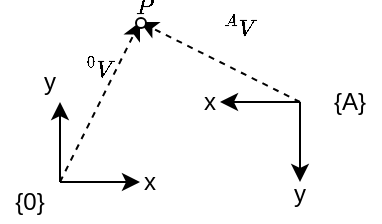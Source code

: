 <mxfile version="22.0.3" type="device">
  <diagram name="Page-1" id="H_xNEGOt4jdDqhAV__Ky">
    <mxGraphModel dx="160" dy="89" grid="1" gridSize="10" guides="1" tooltips="1" connect="1" arrows="1" fold="1" page="1" pageScale="1" pageWidth="850" pageHeight="1100" math="1" shadow="0">
      <root>
        <mxCell id="0" />
        <mxCell id="1" parent="0" />
        <mxCell id="sl55QgthfnD8KfJKXw4s-1" value="" style="endArrow=classic;html=1;rounded=0;" parent="1" edge="1">
          <mxGeometry width="50" height="50" relative="1" as="geometry">
            <mxPoint x="360" y="480" as="sourcePoint" />
            <mxPoint x="360" y="440" as="targetPoint" />
          </mxGeometry>
        </mxCell>
        <mxCell id="sl55QgthfnD8KfJKXw4s-2" value="" style="endArrow=classic;html=1;rounded=0;" parent="1" edge="1">
          <mxGeometry width="50" height="50" relative="1" as="geometry">
            <mxPoint x="360" y="480" as="sourcePoint" />
            <mxPoint x="400" y="480" as="targetPoint" />
          </mxGeometry>
        </mxCell>
        <mxCell id="sl55QgthfnD8KfJKXw4s-3" value="{0}" style="text;html=1;strokeColor=none;fillColor=none;align=center;verticalAlign=middle;whiteSpace=wrap;rounded=0;" parent="1" vertex="1">
          <mxGeometry x="330" y="480" width="30" height="20" as="geometry" />
        </mxCell>
        <mxCell id="sl55QgthfnD8KfJKXw4s-4" value="" style="endArrow=classic;html=1;rounded=0;" parent="1" edge="1">
          <mxGeometry width="50" height="50" relative="1" as="geometry">
            <mxPoint x="480" y="440" as="sourcePoint" />
            <mxPoint x="440" y="440" as="targetPoint" />
          </mxGeometry>
        </mxCell>
        <mxCell id="sl55QgthfnD8KfJKXw4s-5" value="" style="endArrow=classic;html=1;rounded=0;" parent="1" edge="1">
          <mxGeometry width="50" height="50" relative="1" as="geometry">
            <mxPoint x="480" y="440" as="sourcePoint" />
            <mxPoint x="480" y="480" as="targetPoint" />
          </mxGeometry>
        </mxCell>
        <mxCell id="sl55QgthfnD8KfJKXw4s-6" value="{A}" style="text;html=1;strokeColor=none;fillColor=none;align=center;verticalAlign=middle;whiteSpace=wrap;rounded=0;" parent="1" vertex="1">
          <mxGeometry x="490" y="430" width="30" height="20" as="geometry" />
        </mxCell>
        <mxCell id="sl55QgthfnD8KfJKXw4s-7" value="" style="endArrow=classic;html=1;rounded=0;dashed=1;" parent="1" edge="1">
          <mxGeometry width="50" height="50" relative="1" as="geometry">
            <mxPoint x="480" y="440" as="sourcePoint" />
            <mxPoint x="400" y="400" as="targetPoint" />
          </mxGeometry>
        </mxCell>
        <mxCell id="sl55QgthfnD8KfJKXw4s-8" value="&lt;span style=&quot;font-size: 10px;&quot;&gt;$$^A V$$&lt;br&gt;&lt;/span&gt;" style="text;html=1;strokeColor=none;fillColor=none;align=center;verticalAlign=middle;whiteSpace=wrap;rounded=0;" parent="1" vertex="1">
          <mxGeometry x="420" y="400" width="60" height="20" as="geometry" />
        </mxCell>
        <mxCell id="S-YybaCL9yWVZw1sDvpq-1" value="x" style="text;html=1;strokeColor=none;fillColor=none;align=center;verticalAlign=middle;whiteSpace=wrap;rounded=0;" parent="1" vertex="1">
          <mxGeometry x="390" y="470" width="30" height="20" as="geometry" />
        </mxCell>
        <mxCell id="S-YybaCL9yWVZw1sDvpq-2" value="y" style="text;html=1;strokeColor=none;fillColor=none;align=center;verticalAlign=middle;whiteSpace=wrap;rounded=0;" parent="1" vertex="1">
          <mxGeometry x="340" y="420" width="30" height="20" as="geometry" />
        </mxCell>
        <mxCell id="S-YybaCL9yWVZw1sDvpq-3" value="x" style="text;html=1;strokeColor=none;fillColor=none;align=center;verticalAlign=middle;whiteSpace=wrap;rounded=0;" parent="1" vertex="1">
          <mxGeometry x="420" y="430" width="30" height="20" as="geometry" />
        </mxCell>
        <mxCell id="S-YybaCL9yWVZw1sDvpq-4" value="y" style="text;html=1;strokeColor=none;fillColor=none;align=center;verticalAlign=middle;whiteSpace=wrap;rounded=0;" parent="1" vertex="1">
          <mxGeometry x="465" y="476" width="30" height="20" as="geometry" />
        </mxCell>
        <mxCell id="AHX5fAQeP6Yw6Voui-F5-1" value="" style="endArrow=classic;html=1;rounded=0;dashed=1;exitX=1;exitY=0;exitDx=0;exitDy=0;" edge="1" parent="1" source="sl55QgthfnD8KfJKXw4s-3">
          <mxGeometry width="50" height="50" relative="1" as="geometry">
            <mxPoint x="490" y="450" as="sourcePoint" />
            <mxPoint x="400" y="400" as="targetPoint" />
          </mxGeometry>
        </mxCell>
        <mxCell id="AHX5fAQeP6Yw6Voui-F5-2" value="&lt;span style=&quot;font-size: 10px;&quot;&gt;$$^0 V$$&lt;br&gt;&lt;/span&gt;" style="text;html=1;strokeColor=none;fillColor=none;align=center;verticalAlign=middle;whiteSpace=wrap;rounded=0;" vertex="1" parent="1">
          <mxGeometry x="350" y="420" width="60" height="20" as="geometry" />
        </mxCell>
        <mxCell id="AHX5fAQeP6Yw6Voui-F5-3" value="" style="ellipse;whiteSpace=wrap;html=1;aspect=fixed;" vertex="1" parent="1">
          <mxGeometry x="398" y="398" width="5" height="5" as="geometry" />
        </mxCell>
        <mxCell id="AHX5fAQeP6Yw6Voui-F5-4" value="&lt;span style=&quot;font-size: 10px;&quot;&gt;$$P$$&lt;br&gt;&lt;/span&gt;" style="text;html=1;strokeColor=none;fillColor=none;align=center;verticalAlign=middle;whiteSpace=wrap;rounded=0;" vertex="1" parent="1">
          <mxGeometry x="371.5" y="389.5" width="60" height="20" as="geometry" />
        </mxCell>
      </root>
    </mxGraphModel>
  </diagram>
</mxfile>
